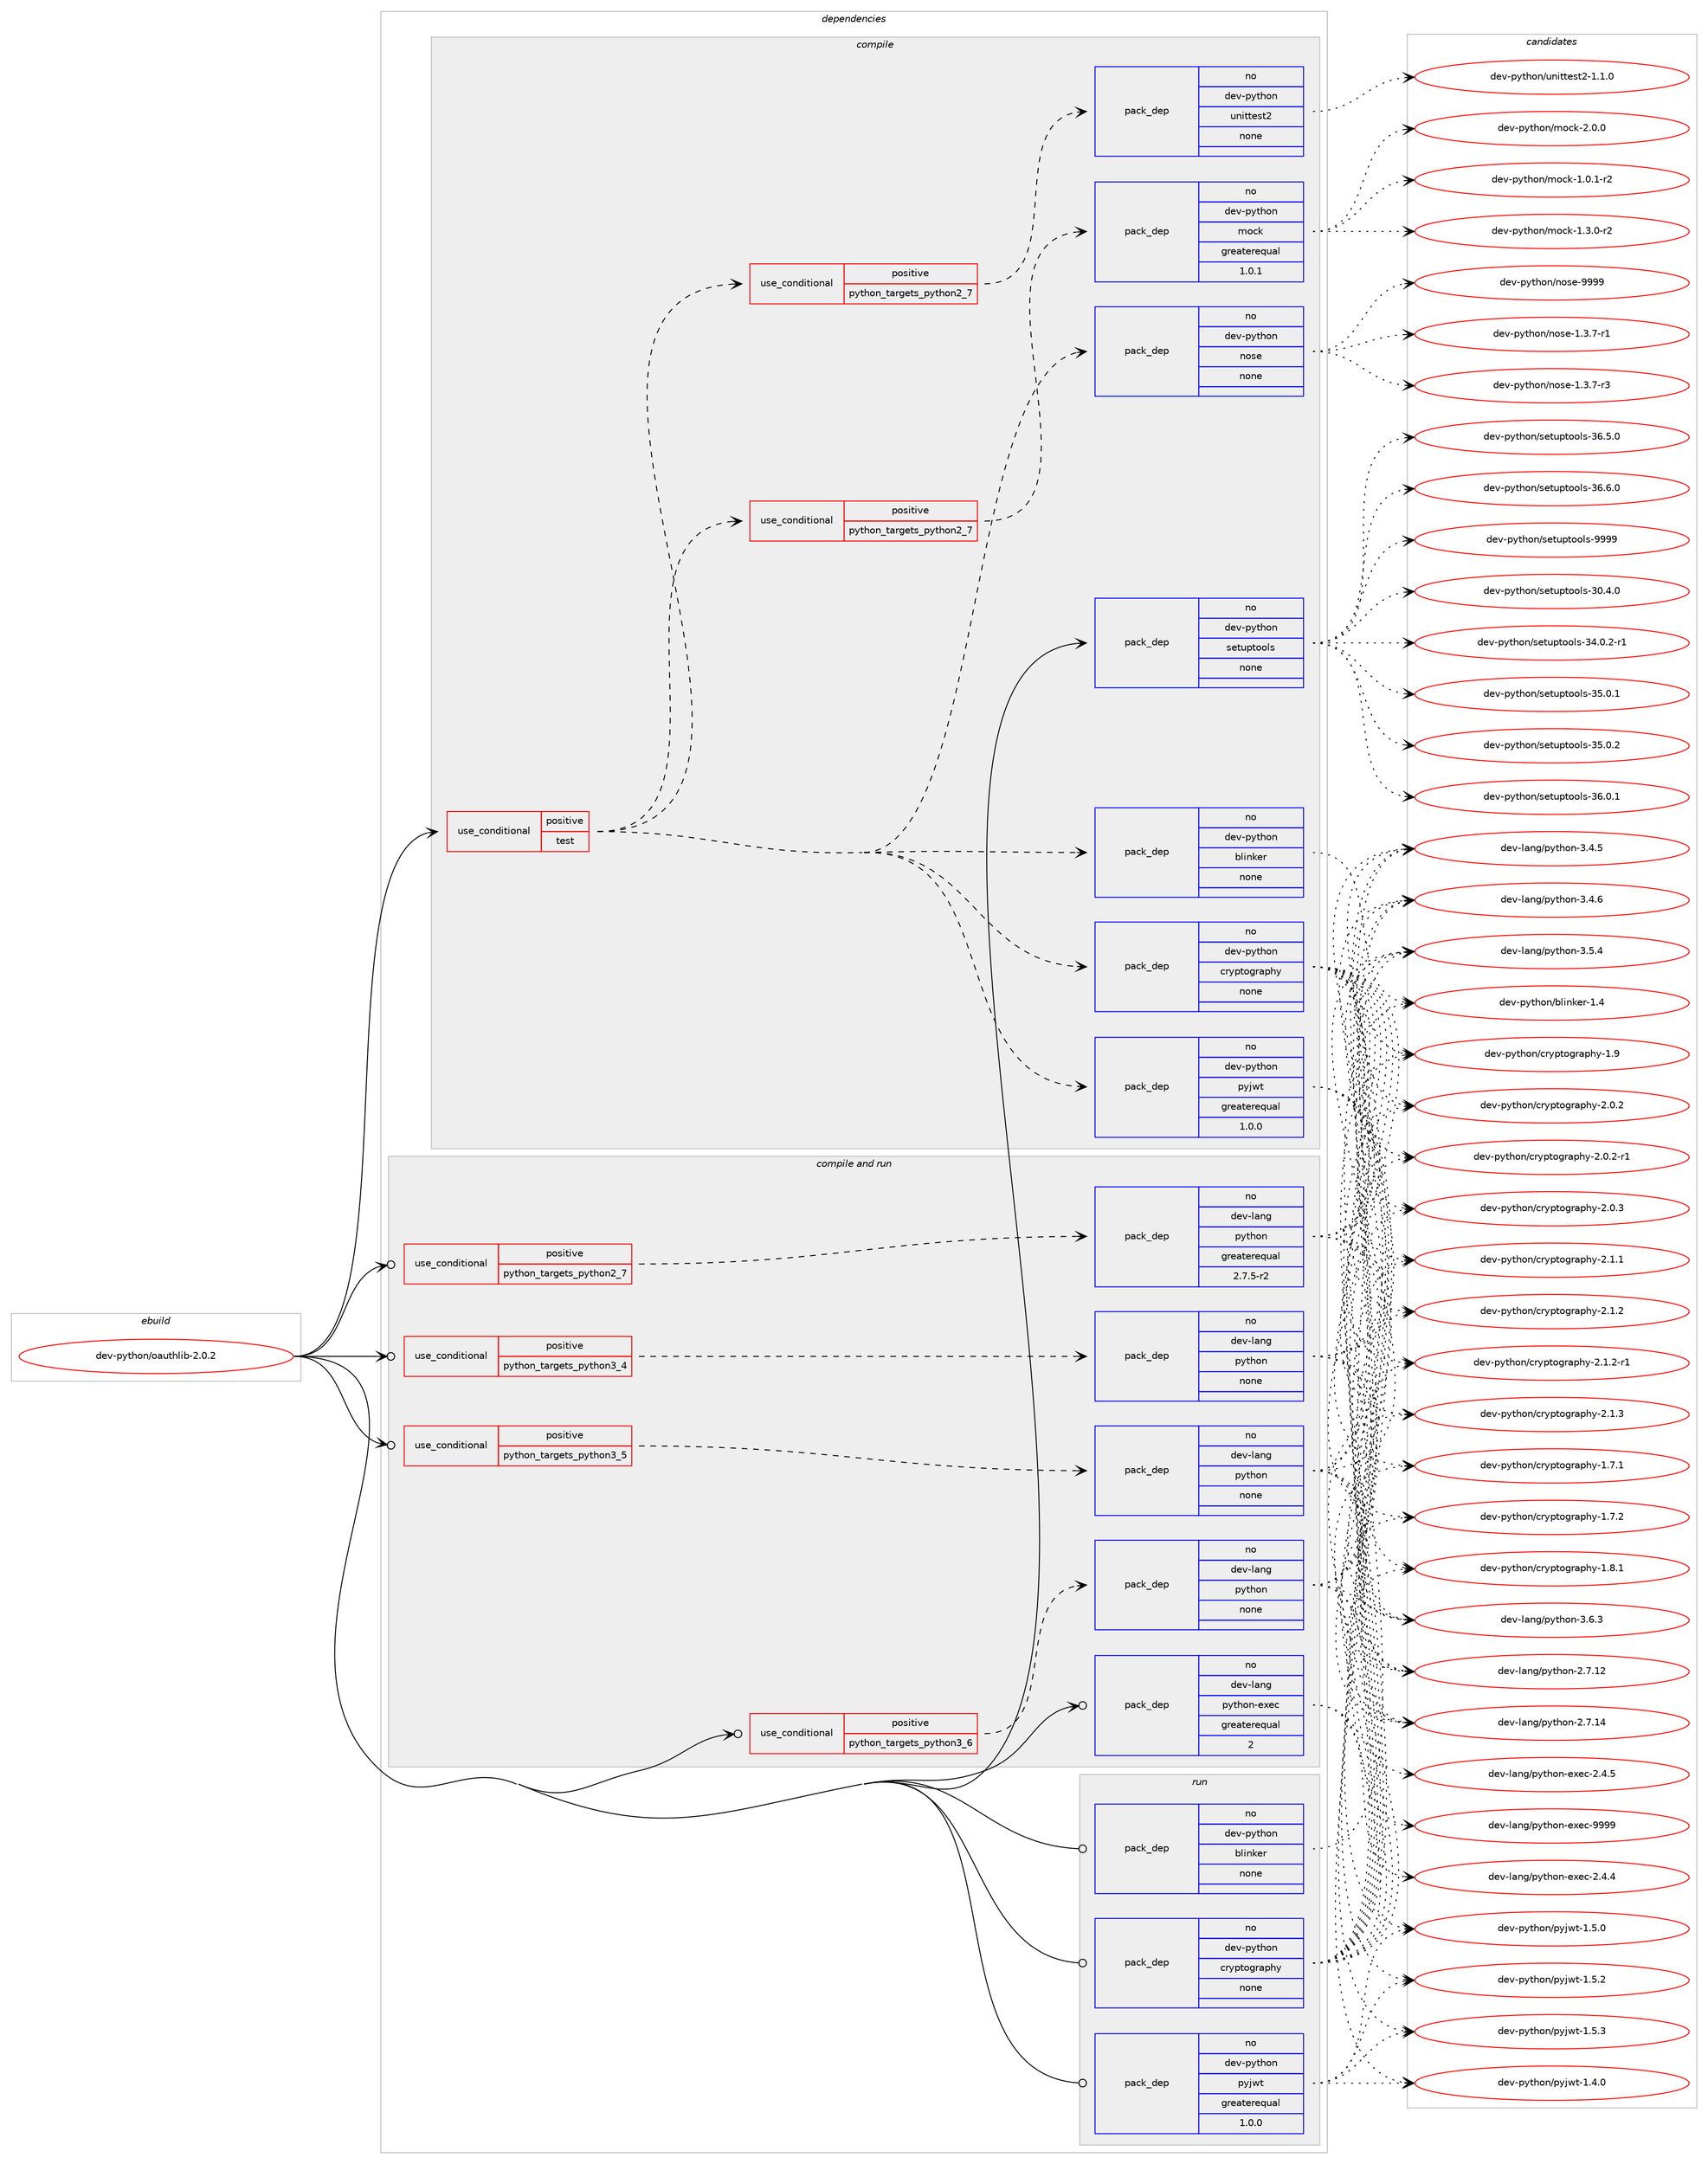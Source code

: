 digraph prolog {

# *************
# Graph options
# *************

newrank=true;
concentrate=true;
compound=true;
graph [rankdir=LR,fontname=Helvetica,fontsize=10,ranksep=1.5];#, ranksep=2.5, nodesep=0.2];
edge  [arrowhead=vee];
node  [fontname=Helvetica,fontsize=10];

# **********
# The ebuild
# **********

subgraph cluster_leftcol {
color=gray;
rank=same;
label=<<i>ebuild</i>>;
id [label="dev-python/oauthlib-2.0.2", color=red, width=4, href="../dev-python/oauthlib-2.0.2.svg"];
}

# ****************
# The dependencies
# ****************

subgraph cluster_midcol {
color=gray;
label=<<i>dependencies</i>>;
subgraph cluster_compile {
fillcolor="#eeeeee";
style=filled;
label=<<i>compile</i>>;
subgraph cond36403 {
dependency169051 [label=<<TABLE BORDER="0" CELLBORDER="1" CELLSPACING="0" CELLPADDING="4"><TR><TD ROWSPAN="3" CELLPADDING="10">use_conditional</TD></TR><TR><TD>positive</TD></TR><TR><TD>test</TD></TR></TABLE>>, shape=none, color=red];
subgraph pack128788 {
dependency169052 [label=<<TABLE BORDER="0" CELLBORDER="1" CELLSPACING="0" CELLPADDING="4" WIDTH="220"><TR><TD ROWSPAN="6" CELLPADDING="30">pack_dep</TD></TR><TR><TD WIDTH="110">no</TD></TR><TR><TD>dev-python</TD></TR><TR><TD>pyjwt</TD></TR><TR><TD>greaterequal</TD></TR><TR><TD>1.0.0</TD></TR></TABLE>>, shape=none, color=blue];
}
dependency169051:e -> dependency169052:w [weight=20,style="dashed",arrowhead="vee"];
subgraph pack128789 {
dependency169053 [label=<<TABLE BORDER="0" CELLBORDER="1" CELLSPACING="0" CELLPADDING="4" WIDTH="220"><TR><TD ROWSPAN="6" CELLPADDING="30">pack_dep</TD></TR><TR><TD WIDTH="110">no</TD></TR><TR><TD>dev-python</TD></TR><TR><TD>blinker</TD></TR><TR><TD>none</TD></TR><TR><TD></TD></TR></TABLE>>, shape=none, color=blue];
}
dependency169051:e -> dependency169053:w [weight=20,style="dashed",arrowhead="vee"];
subgraph pack128790 {
dependency169054 [label=<<TABLE BORDER="0" CELLBORDER="1" CELLSPACING="0" CELLPADDING="4" WIDTH="220"><TR><TD ROWSPAN="6" CELLPADDING="30">pack_dep</TD></TR><TR><TD WIDTH="110">no</TD></TR><TR><TD>dev-python</TD></TR><TR><TD>cryptography</TD></TR><TR><TD>none</TD></TR><TR><TD></TD></TR></TABLE>>, shape=none, color=blue];
}
dependency169051:e -> dependency169054:w [weight=20,style="dashed",arrowhead="vee"];
subgraph pack128791 {
dependency169055 [label=<<TABLE BORDER="0" CELLBORDER="1" CELLSPACING="0" CELLPADDING="4" WIDTH="220"><TR><TD ROWSPAN="6" CELLPADDING="30">pack_dep</TD></TR><TR><TD WIDTH="110">no</TD></TR><TR><TD>dev-python</TD></TR><TR><TD>nose</TD></TR><TR><TD>none</TD></TR><TR><TD></TD></TR></TABLE>>, shape=none, color=blue];
}
dependency169051:e -> dependency169055:w [weight=20,style="dashed",arrowhead="vee"];
subgraph cond36404 {
dependency169056 [label=<<TABLE BORDER="0" CELLBORDER="1" CELLSPACING="0" CELLPADDING="4"><TR><TD ROWSPAN="3" CELLPADDING="10">use_conditional</TD></TR><TR><TD>positive</TD></TR><TR><TD>python_targets_python2_7</TD></TR></TABLE>>, shape=none, color=red];
subgraph pack128792 {
dependency169057 [label=<<TABLE BORDER="0" CELLBORDER="1" CELLSPACING="0" CELLPADDING="4" WIDTH="220"><TR><TD ROWSPAN="6" CELLPADDING="30">pack_dep</TD></TR><TR><TD WIDTH="110">no</TD></TR><TR><TD>dev-python</TD></TR><TR><TD>mock</TD></TR><TR><TD>greaterequal</TD></TR><TR><TD>1.0.1</TD></TR></TABLE>>, shape=none, color=blue];
}
dependency169056:e -> dependency169057:w [weight=20,style="dashed",arrowhead="vee"];
}
dependency169051:e -> dependency169056:w [weight=20,style="dashed",arrowhead="vee"];
subgraph cond36405 {
dependency169058 [label=<<TABLE BORDER="0" CELLBORDER="1" CELLSPACING="0" CELLPADDING="4"><TR><TD ROWSPAN="3" CELLPADDING="10">use_conditional</TD></TR><TR><TD>positive</TD></TR><TR><TD>python_targets_python2_7</TD></TR></TABLE>>, shape=none, color=red];
subgraph pack128793 {
dependency169059 [label=<<TABLE BORDER="0" CELLBORDER="1" CELLSPACING="0" CELLPADDING="4" WIDTH="220"><TR><TD ROWSPAN="6" CELLPADDING="30">pack_dep</TD></TR><TR><TD WIDTH="110">no</TD></TR><TR><TD>dev-python</TD></TR><TR><TD>unittest2</TD></TR><TR><TD>none</TD></TR><TR><TD></TD></TR></TABLE>>, shape=none, color=blue];
}
dependency169058:e -> dependency169059:w [weight=20,style="dashed",arrowhead="vee"];
}
dependency169051:e -> dependency169058:w [weight=20,style="dashed",arrowhead="vee"];
}
id:e -> dependency169051:w [weight=20,style="solid",arrowhead="vee"];
subgraph pack128794 {
dependency169060 [label=<<TABLE BORDER="0" CELLBORDER="1" CELLSPACING="0" CELLPADDING="4" WIDTH="220"><TR><TD ROWSPAN="6" CELLPADDING="30">pack_dep</TD></TR><TR><TD WIDTH="110">no</TD></TR><TR><TD>dev-python</TD></TR><TR><TD>setuptools</TD></TR><TR><TD>none</TD></TR><TR><TD></TD></TR></TABLE>>, shape=none, color=blue];
}
id:e -> dependency169060:w [weight=20,style="solid",arrowhead="vee"];
}
subgraph cluster_compileandrun {
fillcolor="#eeeeee";
style=filled;
label=<<i>compile and run</i>>;
subgraph cond36406 {
dependency169061 [label=<<TABLE BORDER="0" CELLBORDER="1" CELLSPACING="0" CELLPADDING="4"><TR><TD ROWSPAN="3" CELLPADDING="10">use_conditional</TD></TR><TR><TD>positive</TD></TR><TR><TD>python_targets_python2_7</TD></TR></TABLE>>, shape=none, color=red];
subgraph pack128795 {
dependency169062 [label=<<TABLE BORDER="0" CELLBORDER="1" CELLSPACING="0" CELLPADDING="4" WIDTH="220"><TR><TD ROWSPAN="6" CELLPADDING="30">pack_dep</TD></TR><TR><TD WIDTH="110">no</TD></TR><TR><TD>dev-lang</TD></TR><TR><TD>python</TD></TR><TR><TD>greaterequal</TD></TR><TR><TD>2.7.5-r2</TD></TR></TABLE>>, shape=none, color=blue];
}
dependency169061:e -> dependency169062:w [weight=20,style="dashed",arrowhead="vee"];
}
id:e -> dependency169061:w [weight=20,style="solid",arrowhead="odotvee"];
subgraph cond36407 {
dependency169063 [label=<<TABLE BORDER="0" CELLBORDER="1" CELLSPACING="0" CELLPADDING="4"><TR><TD ROWSPAN="3" CELLPADDING="10">use_conditional</TD></TR><TR><TD>positive</TD></TR><TR><TD>python_targets_python3_4</TD></TR></TABLE>>, shape=none, color=red];
subgraph pack128796 {
dependency169064 [label=<<TABLE BORDER="0" CELLBORDER="1" CELLSPACING="0" CELLPADDING="4" WIDTH="220"><TR><TD ROWSPAN="6" CELLPADDING="30">pack_dep</TD></TR><TR><TD WIDTH="110">no</TD></TR><TR><TD>dev-lang</TD></TR><TR><TD>python</TD></TR><TR><TD>none</TD></TR><TR><TD></TD></TR></TABLE>>, shape=none, color=blue];
}
dependency169063:e -> dependency169064:w [weight=20,style="dashed",arrowhead="vee"];
}
id:e -> dependency169063:w [weight=20,style="solid",arrowhead="odotvee"];
subgraph cond36408 {
dependency169065 [label=<<TABLE BORDER="0" CELLBORDER="1" CELLSPACING="0" CELLPADDING="4"><TR><TD ROWSPAN="3" CELLPADDING="10">use_conditional</TD></TR><TR><TD>positive</TD></TR><TR><TD>python_targets_python3_5</TD></TR></TABLE>>, shape=none, color=red];
subgraph pack128797 {
dependency169066 [label=<<TABLE BORDER="0" CELLBORDER="1" CELLSPACING="0" CELLPADDING="4" WIDTH="220"><TR><TD ROWSPAN="6" CELLPADDING="30">pack_dep</TD></TR><TR><TD WIDTH="110">no</TD></TR><TR><TD>dev-lang</TD></TR><TR><TD>python</TD></TR><TR><TD>none</TD></TR><TR><TD></TD></TR></TABLE>>, shape=none, color=blue];
}
dependency169065:e -> dependency169066:w [weight=20,style="dashed",arrowhead="vee"];
}
id:e -> dependency169065:w [weight=20,style="solid",arrowhead="odotvee"];
subgraph cond36409 {
dependency169067 [label=<<TABLE BORDER="0" CELLBORDER="1" CELLSPACING="0" CELLPADDING="4"><TR><TD ROWSPAN="3" CELLPADDING="10">use_conditional</TD></TR><TR><TD>positive</TD></TR><TR><TD>python_targets_python3_6</TD></TR></TABLE>>, shape=none, color=red];
subgraph pack128798 {
dependency169068 [label=<<TABLE BORDER="0" CELLBORDER="1" CELLSPACING="0" CELLPADDING="4" WIDTH="220"><TR><TD ROWSPAN="6" CELLPADDING="30">pack_dep</TD></TR><TR><TD WIDTH="110">no</TD></TR><TR><TD>dev-lang</TD></TR><TR><TD>python</TD></TR><TR><TD>none</TD></TR><TR><TD></TD></TR></TABLE>>, shape=none, color=blue];
}
dependency169067:e -> dependency169068:w [weight=20,style="dashed",arrowhead="vee"];
}
id:e -> dependency169067:w [weight=20,style="solid",arrowhead="odotvee"];
subgraph pack128799 {
dependency169069 [label=<<TABLE BORDER="0" CELLBORDER="1" CELLSPACING="0" CELLPADDING="4" WIDTH="220"><TR><TD ROWSPAN="6" CELLPADDING="30">pack_dep</TD></TR><TR><TD WIDTH="110">no</TD></TR><TR><TD>dev-lang</TD></TR><TR><TD>python-exec</TD></TR><TR><TD>greaterequal</TD></TR><TR><TD>2</TD></TR></TABLE>>, shape=none, color=blue];
}
id:e -> dependency169069:w [weight=20,style="solid",arrowhead="odotvee"];
}
subgraph cluster_run {
fillcolor="#eeeeee";
style=filled;
label=<<i>run</i>>;
subgraph pack128800 {
dependency169070 [label=<<TABLE BORDER="0" CELLBORDER="1" CELLSPACING="0" CELLPADDING="4" WIDTH="220"><TR><TD ROWSPAN="6" CELLPADDING="30">pack_dep</TD></TR><TR><TD WIDTH="110">no</TD></TR><TR><TD>dev-python</TD></TR><TR><TD>blinker</TD></TR><TR><TD>none</TD></TR><TR><TD></TD></TR></TABLE>>, shape=none, color=blue];
}
id:e -> dependency169070:w [weight=20,style="solid",arrowhead="odot"];
subgraph pack128801 {
dependency169071 [label=<<TABLE BORDER="0" CELLBORDER="1" CELLSPACING="0" CELLPADDING="4" WIDTH="220"><TR><TD ROWSPAN="6" CELLPADDING="30">pack_dep</TD></TR><TR><TD WIDTH="110">no</TD></TR><TR><TD>dev-python</TD></TR><TR><TD>cryptography</TD></TR><TR><TD>none</TD></TR><TR><TD></TD></TR></TABLE>>, shape=none, color=blue];
}
id:e -> dependency169071:w [weight=20,style="solid",arrowhead="odot"];
subgraph pack128802 {
dependency169072 [label=<<TABLE BORDER="0" CELLBORDER="1" CELLSPACING="0" CELLPADDING="4" WIDTH="220"><TR><TD ROWSPAN="6" CELLPADDING="30">pack_dep</TD></TR><TR><TD WIDTH="110">no</TD></TR><TR><TD>dev-python</TD></TR><TR><TD>pyjwt</TD></TR><TR><TD>greaterequal</TD></TR><TR><TD>1.0.0</TD></TR></TABLE>>, shape=none, color=blue];
}
id:e -> dependency169072:w [weight=20,style="solid",arrowhead="odot"];
}
}

# **************
# The candidates
# **************

subgraph cluster_choices {
rank=same;
color=gray;
label=<<i>candidates</i>>;

subgraph choice128788 {
color=black;
nodesep=1;
choice1001011184511212111610411111047112121106119116454946524648 [label="dev-python/pyjwt-1.4.0", color=red, width=4,href="../dev-python/pyjwt-1.4.0.svg"];
choice1001011184511212111610411111047112121106119116454946534648 [label="dev-python/pyjwt-1.5.0", color=red, width=4,href="../dev-python/pyjwt-1.5.0.svg"];
choice1001011184511212111610411111047112121106119116454946534650 [label="dev-python/pyjwt-1.5.2", color=red, width=4,href="../dev-python/pyjwt-1.5.2.svg"];
choice1001011184511212111610411111047112121106119116454946534651 [label="dev-python/pyjwt-1.5.3", color=red, width=4,href="../dev-python/pyjwt-1.5.3.svg"];
dependency169052:e -> choice1001011184511212111610411111047112121106119116454946524648:w [style=dotted,weight="100"];
dependency169052:e -> choice1001011184511212111610411111047112121106119116454946534648:w [style=dotted,weight="100"];
dependency169052:e -> choice1001011184511212111610411111047112121106119116454946534650:w [style=dotted,weight="100"];
dependency169052:e -> choice1001011184511212111610411111047112121106119116454946534651:w [style=dotted,weight="100"];
}
subgraph choice128789 {
color=black;
nodesep=1;
choice10010111845112121116104111110479810810511010710111445494652 [label="dev-python/blinker-1.4", color=red, width=4,href="../dev-python/blinker-1.4.svg"];
dependency169053:e -> choice10010111845112121116104111110479810810511010710111445494652:w [style=dotted,weight="100"];
}
subgraph choice128790 {
color=black;
nodesep=1;
choice10010111845112121116104111110479911412111211611110311497112104121454946554649 [label="dev-python/cryptography-1.7.1", color=red, width=4,href="../dev-python/cryptography-1.7.1.svg"];
choice10010111845112121116104111110479911412111211611110311497112104121454946554650 [label="dev-python/cryptography-1.7.2", color=red, width=4,href="../dev-python/cryptography-1.7.2.svg"];
choice10010111845112121116104111110479911412111211611110311497112104121454946564649 [label="dev-python/cryptography-1.8.1", color=red, width=4,href="../dev-python/cryptography-1.8.1.svg"];
choice1001011184511212111610411111047991141211121161111031149711210412145494657 [label="dev-python/cryptography-1.9", color=red, width=4,href="../dev-python/cryptography-1.9.svg"];
choice10010111845112121116104111110479911412111211611110311497112104121455046484650 [label="dev-python/cryptography-2.0.2", color=red, width=4,href="../dev-python/cryptography-2.0.2.svg"];
choice100101118451121211161041111104799114121112116111103114971121041214550464846504511449 [label="dev-python/cryptography-2.0.2-r1", color=red, width=4,href="../dev-python/cryptography-2.0.2-r1.svg"];
choice10010111845112121116104111110479911412111211611110311497112104121455046484651 [label="dev-python/cryptography-2.0.3", color=red, width=4,href="../dev-python/cryptography-2.0.3.svg"];
choice10010111845112121116104111110479911412111211611110311497112104121455046494649 [label="dev-python/cryptography-2.1.1", color=red, width=4,href="../dev-python/cryptography-2.1.1.svg"];
choice10010111845112121116104111110479911412111211611110311497112104121455046494650 [label="dev-python/cryptography-2.1.2", color=red, width=4,href="../dev-python/cryptography-2.1.2.svg"];
choice100101118451121211161041111104799114121112116111103114971121041214550464946504511449 [label="dev-python/cryptography-2.1.2-r1", color=red, width=4,href="../dev-python/cryptography-2.1.2-r1.svg"];
choice10010111845112121116104111110479911412111211611110311497112104121455046494651 [label="dev-python/cryptography-2.1.3", color=red, width=4,href="../dev-python/cryptography-2.1.3.svg"];
dependency169054:e -> choice10010111845112121116104111110479911412111211611110311497112104121454946554649:w [style=dotted,weight="100"];
dependency169054:e -> choice10010111845112121116104111110479911412111211611110311497112104121454946554650:w [style=dotted,weight="100"];
dependency169054:e -> choice10010111845112121116104111110479911412111211611110311497112104121454946564649:w [style=dotted,weight="100"];
dependency169054:e -> choice1001011184511212111610411111047991141211121161111031149711210412145494657:w [style=dotted,weight="100"];
dependency169054:e -> choice10010111845112121116104111110479911412111211611110311497112104121455046484650:w [style=dotted,weight="100"];
dependency169054:e -> choice100101118451121211161041111104799114121112116111103114971121041214550464846504511449:w [style=dotted,weight="100"];
dependency169054:e -> choice10010111845112121116104111110479911412111211611110311497112104121455046484651:w [style=dotted,weight="100"];
dependency169054:e -> choice10010111845112121116104111110479911412111211611110311497112104121455046494649:w [style=dotted,weight="100"];
dependency169054:e -> choice10010111845112121116104111110479911412111211611110311497112104121455046494650:w [style=dotted,weight="100"];
dependency169054:e -> choice100101118451121211161041111104799114121112116111103114971121041214550464946504511449:w [style=dotted,weight="100"];
dependency169054:e -> choice10010111845112121116104111110479911412111211611110311497112104121455046494651:w [style=dotted,weight="100"];
}
subgraph choice128791 {
color=black;
nodesep=1;
choice10010111845112121116104111110471101111151014549465146554511449 [label="dev-python/nose-1.3.7-r1", color=red, width=4,href="../dev-python/nose-1.3.7-r1.svg"];
choice10010111845112121116104111110471101111151014549465146554511451 [label="dev-python/nose-1.3.7-r3", color=red, width=4,href="../dev-python/nose-1.3.7-r3.svg"];
choice10010111845112121116104111110471101111151014557575757 [label="dev-python/nose-9999", color=red, width=4,href="../dev-python/nose-9999.svg"];
dependency169055:e -> choice10010111845112121116104111110471101111151014549465146554511449:w [style=dotted,weight="100"];
dependency169055:e -> choice10010111845112121116104111110471101111151014549465146554511451:w [style=dotted,weight="100"];
dependency169055:e -> choice10010111845112121116104111110471101111151014557575757:w [style=dotted,weight="100"];
}
subgraph choice128792 {
color=black;
nodesep=1;
choice1001011184511212111610411111047109111991074549464846494511450 [label="dev-python/mock-1.0.1-r2", color=red, width=4,href="../dev-python/mock-1.0.1-r2.svg"];
choice1001011184511212111610411111047109111991074549465146484511450 [label="dev-python/mock-1.3.0-r2", color=red, width=4,href="../dev-python/mock-1.3.0-r2.svg"];
choice100101118451121211161041111104710911199107455046484648 [label="dev-python/mock-2.0.0", color=red, width=4,href="../dev-python/mock-2.0.0.svg"];
dependency169057:e -> choice1001011184511212111610411111047109111991074549464846494511450:w [style=dotted,weight="100"];
dependency169057:e -> choice1001011184511212111610411111047109111991074549465146484511450:w [style=dotted,weight="100"];
dependency169057:e -> choice100101118451121211161041111104710911199107455046484648:w [style=dotted,weight="100"];
}
subgraph choice128793 {
color=black;
nodesep=1;
choice100101118451121211161041111104711711010511611610111511650454946494648 [label="dev-python/unittest2-1.1.0", color=red, width=4,href="../dev-python/unittest2-1.1.0.svg"];
dependency169059:e -> choice100101118451121211161041111104711711010511611610111511650454946494648:w [style=dotted,weight="100"];
}
subgraph choice128794 {
color=black;
nodesep=1;
choice100101118451121211161041111104711510111611711211611111110811545514846524648 [label="dev-python/setuptools-30.4.0", color=red, width=4,href="../dev-python/setuptools-30.4.0.svg"];
choice1001011184511212111610411111047115101116117112116111111108115455152464846504511449 [label="dev-python/setuptools-34.0.2-r1", color=red, width=4,href="../dev-python/setuptools-34.0.2-r1.svg"];
choice100101118451121211161041111104711510111611711211611111110811545515346484649 [label="dev-python/setuptools-35.0.1", color=red, width=4,href="../dev-python/setuptools-35.0.1.svg"];
choice100101118451121211161041111104711510111611711211611111110811545515346484650 [label="dev-python/setuptools-35.0.2", color=red, width=4,href="../dev-python/setuptools-35.0.2.svg"];
choice100101118451121211161041111104711510111611711211611111110811545515446484649 [label="dev-python/setuptools-36.0.1", color=red, width=4,href="../dev-python/setuptools-36.0.1.svg"];
choice100101118451121211161041111104711510111611711211611111110811545515446534648 [label="dev-python/setuptools-36.5.0", color=red, width=4,href="../dev-python/setuptools-36.5.0.svg"];
choice100101118451121211161041111104711510111611711211611111110811545515446544648 [label="dev-python/setuptools-36.6.0", color=red, width=4,href="../dev-python/setuptools-36.6.0.svg"];
choice10010111845112121116104111110471151011161171121161111111081154557575757 [label="dev-python/setuptools-9999", color=red, width=4,href="../dev-python/setuptools-9999.svg"];
dependency169060:e -> choice100101118451121211161041111104711510111611711211611111110811545514846524648:w [style=dotted,weight="100"];
dependency169060:e -> choice1001011184511212111610411111047115101116117112116111111108115455152464846504511449:w [style=dotted,weight="100"];
dependency169060:e -> choice100101118451121211161041111104711510111611711211611111110811545515346484649:w [style=dotted,weight="100"];
dependency169060:e -> choice100101118451121211161041111104711510111611711211611111110811545515346484650:w [style=dotted,weight="100"];
dependency169060:e -> choice100101118451121211161041111104711510111611711211611111110811545515446484649:w [style=dotted,weight="100"];
dependency169060:e -> choice100101118451121211161041111104711510111611711211611111110811545515446534648:w [style=dotted,weight="100"];
dependency169060:e -> choice100101118451121211161041111104711510111611711211611111110811545515446544648:w [style=dotted,weight="100"];
dependency169060:e -> choice10010111845112121116104111110471151011161171121161111111081154557575757:w [style=dotted,weight="100"];
}
subgraph choice128795 {
color=black;
nodesep=1;
choice10010111845108971101034711212111610411111045504655464950 [label="dev-lang/python-2.7.12", color=red, width=4,href="../dev-lang/python-2.7.12.svg"];
choice10010111845108971101034711212111610411111045504655464952 [label="dev-lang/python-2.7.14", color=red, width=4,href="../dev-lang/python-2.7.14.svg"];
choice100101118451089711010347112121116104111110455146524653 [label="dev-lang/python-3.4.5", color=red, width=4,href="../dev-lang/python-3.4.5.svg"];
choice100101118451089711010347112121116104111110455146524654 [label="dev-lang/python-3.4.6", color=red, width=4,href="../dev-lang/python-3.4.6.svg"];
choice100101118451089711010347112121116104111110455146534652 [label="dev-lang/python-3.5.4", color=red, width=4,href="../dev-lang/python-3.5.4.svg"];
choice100101118451089711010347112121116104111110455146544651 [label="dev-lang/python-3.6.3", color=red, width=4,href="../dev-lang/python-3.6.3.svg"];
dependency169062:e -> choice10010111845108971101034711212111610411111045504655464950:w [style=dotted,weight="100"];
dependency169062:e -> choice10010111845108971101034711212111610411111045504655464952:w [style=dotted,weight="100"];
dependency169062:e -> choice100101118451089711010347112121116104111110455146524653:w [style=dotted,weight="100"];
dependency169062:e -> choice100101118451089711010347112121116104111110455146524654:w [style=dotted,weight="100"];
dependency169062:e -> choice100101118451089711010347112121116104111110455146534652:w [style=dotted,weight="100"];
dependency169062:e -> choice100101118451089711010347112121116104111110455146544651:w [style=dotted,weight="100"];
}
subgraph choice128796 {
color=black;
nodesep=1;
choice10010111845108971101034711212111610411111045504655464950 [label="dev-lang/python-2.7.12", color=red, width=4,href="../dev-lang/python-2.7.12.svg"];
choice10010111845108971101034711212111610411111045504655464952 [label="dev-lang/python-2.7.14", color=red, width=4,href="../dev-lang/python-2.7.14.svg"];
choice100101118451089711010347112121116104111110455146524653 [label="dev-lang/python-3.4.5", color=red, width=4,href="../dev-lang/python-3.4.5.svg"];
choice100101118451089711010347112121116104111110455146524654 [label="dev-lang/python-3.4.6", color=red, width=4,href="../dev-lang/python-3.4.6.svg"];
choice100101118451089711010347112121116104111110455146534652 [label="dev-lang/python-3.5.4", color=red, width=4,href="../dev-lang/python-3.5.4.svg"];
choice100101118451089711010347112121116104111110455146544651 [label="dev-lang/python-3.6.3", color=red, width=4,href="../dev-lang/python-3.6.3.svg"];
dependency169064:e -> choice10010111845108971101034711212111610411111045504655464950:w [style=dotted,weight="100"];
dependency169064:e -> choice10010111845108971101034711212111610411111045504655464952:w [style=dotted,weight="100"];
dependency169064:e -> choice100101118451089711010347112121116104111110455146524653:w [style=dotted,weight="100"];
dependency169064:e -> choice100101118451089711010347112121116104111110455146524654:w [style=dotted,weight="100"];
dependency169064:e -> choice100101118451089711010347112121116104111110455146534652:w [style=dotted,weight="100"];
dependency169064:e -> choice100101118451089711010347112121116104111110455146544651:w [style=dotted,weight="100"];
}
subgraph choice128797 {
color=black;
nodesep=1;
choice10010111845108971101034711212111610411111045504655464950 [label="dev-lang/python-2.7.12", color=red, width=4,href="../dev-lang/python-2.7.12.svg"];
choice10010111845108971101034711212111610411111045504655464952 [label="dev-lang/python-2.7.14", color=red, width=4,href="../dev-lang/python-2.7.14.svg"];
choice100101118451089711010347112121116104111110455146524653 [label="dev-lang/python-3.4.5", color=red, width=4,href="../dev-lang/python-3.4.5.svg"];
choice100101118451089711010347112121116104111110455146524654 [label="dev-lang/python-3.4.6", color=red, width=4,href="../dev-lang/python-3.4.6.svg"];
choice100101118451089711010347112121116104111110455146534652 [label="dev-lang/python-3.5.4", color=red, width=4,href="../dev-lang/python-3.5.4.svg"];
choice100101118451089711010347112121116104111110455146544651 [label="dev-lang/python-3.6.3", color=red, width=4,href="../dev-lang/python-3.6.3.svg"];
dependency169066:e -> choice10010111845108971101034711212111610411111045504655464950:w [style=dotted,weight="100"];
dependency169066:e -> choice10010111845108971101034711212111610411111045504655464952:w [style=dotted,weight="100"];
dependency169066:e -> choice100101118451089711010347112121116104111110455146524653:w [style=dotted,weight="100"];
dependency169066:e -> choice100101118451089711010347112121116104111110455146524654:w [style=dotted,weight="100"];
dependency169066:e -> choice100101118451089711010347112121116104111110455146534652:w [style=dotted,weight="100"];
dependency169066:e -> choice100101118451089711010347112121116104111110455146544651:w [style=dotted,weight="100"];
}
subgraph choice128798 {
color=black;
nodesep=1;
choice10010111845108971101034711212111610411111045504655464950 [label="dev-lang/python-2.7.12", color=red, width=4,href="../dev-lang/python-2.7.12.svg"];
choice10010111845108971101034711212111610411111045504655464952 [label="dev-lang/python-2.7.14", color=red, width=4,href="../dev-lang/python-2.7.14.svg"];
choice100101118451089711010347112121116104111110455146524653 [label="dev-lang/python-3.4.5", color=red, width=4,href="../dev-lang/python-3.4.5.svg"];
choice100101118451089711010347112121116104111110455146524654 [label="dev-lang/python-3.4.6", color=red, width=4,href="../dev-lang/python-3.4.6.svg"];
choice100101118451089711010347112121116104111110455146534652 [label="dev-lang/python-3.5.4", color=red, width=4,href="../dev-lang/python-3.5.4.svg"];
choice100101118451089711010347112121116104111110455146544651 [label="dev-lang/python-3.6.3", color=red, width=4,href="../dev-lang/python-3.6.3.svg"];
dependency169068:e -> choice10010111845108971101034711212111610411111045504655464950:w [style=dotted,weight="100"];
dependency169068:e -> choice10010111845108971101034711212111610411111045504655464952:w [style=dotted,weight="100"];
dependency169068:e -> choice100101118451089711010347112121116104111110455146524653:w [style=dotted,weight="100"];
dependency169068:e -> choice100101118451089711010347112121116104111110455146524654:w [style=dotted,weight="100"];
dependency169068:e -> choice100101118451089711010347112121116104111110455146534652:w [style=dotted,weight="100"];
dependency169068:e -> choice100101118451089711010347112121116104111110455146544651:w [style=dotted,weight="100"];
}
subgraph choice128799 {
color=black;
nodesep=1;
choice1001011184510897110103471121211161041111104510112010199455046524652 [label="dev-lang/python-exec-2.4.4", color=red, width=4,href="../dev-lang/python-exec-2.4.4.svg"];
choice1001011184510897110103471121211161041111104510112010199455046524653 [label="dev-lang/python-exec-2.4.5", color=red, width=4,href="../dev-lang/python-exec-2.4.5.svg"];
choice10010111845108971101034711212111610411111045101120101994557575757 [label="dev-lang/python-exec-9999", color=red, width=4,href="../dev-lang/python-exec-9999.svg"];
dependency169069:e -> choice1001011184510897110103471121211161041111104510112010199455046524652:w [style=dotted,weight="100"];
dependency169069:e -> choice1001011184510897110103471121211161041111104510112010199455046524653:w [style=dotted,weight="100"];
dependency169069:e -> choice10010111845108971101034711212111610411111045101120101994557575757:w [style=dotted,weight="100"];
}
subgraph choice128800 {
color=black;
nodesep=1;
choice10010111845112121116104111110479810810511010710111445494652 [label="dev-python/blinker-1.4", color=red, width=4,href="../dev-python/blinker-1.4.svg"];
dependency169070:e -> choice10010111845112121116104111110479810810511010710111445494652:w [style=dotted,weight="100"];
}
subgraph choice128801 {
color=black;
nodesep=1;
choice10010111845112121116104111110479911412111211611110311497112104121454946554649 [label="dev-python/cryptography-1.7.1", color=red, width=4,href="../dev-python/cryptography-1.7.1.svg"];
choice10010111845112121116104111110479911412111211611110311497112104121454946554650 [label="dev-python/cryptography-1.7.2", color=red, width=4,href="../dev-python/cryptography-1.7.2.svg"];
choice10010111845112121116104111110479911412111211611110311497112104121454946564649 [label="dev-python/cryptography-1.8.1", color=red, width=4,href="../dev-python/cryptography-1.8.1.svg"];
choice1001011184511212111610411111047991141211121161111031149711210412145494657 [label="dev-python/cryptography-1.9", color=red, width=4,href="../dev-python/cryptography-1.9.svg"];
choice10010111845112121116104111110479911412111211611110311497112104121455046484650 [label="dev-python/cryptography-2.0.2", color=red, width=4,href="../dev-python/cryptography-2.0.2.svg"];
choice100101118451121211161041111104799114121112116111103114971121041214550464846504511449 [label="dev-python/cryptography-2.0.2-r1", color=red, width=4,href="../dev-python/cryptography-2.0.2-r1.svg"];
choice10010111845112121116104111110479911412111211611110311497112104121455046484651 [label="dev-python/cryptography-2.0.3", color=red, width=4,href="../dev-python/cryptography-2.0.3.svg"];
choice10010111845112121116104111110479911412111211611110311497112104121455046494649 [label="dev-python/cryptography-2.1.1", color=red, width=4,href="../dev-python/cryptography-2.1.1.svg"];
choice10010111845112121116104111110479911412111211611110311497112104121455046494650 [label="dev-python/cryptography-2.1.2", color=red, width=4,href="../dev-python/cryptography-2.1.2.svg"];
choice100101118451121211161041111104799114121112116111103114971121041214550464946504511449 [label="dev-python/cryptography-2.1.2-r1", color=red, width=4,href="../dev-python/cryptography-2.1.2-r1.svg"];
choice10010111845112121116104111110479911412111211611110311497112104121455046494651 [label="dev-python/cryptography-2.1.3", color=red, width=4,href="../dev-python/cryptography-2.1.3.svg"];
dependency169071:e -> choice10010111845112121116104111110479911412111211611110311497112104121454946554649:w [style=dotted,weight="100"];
dependency169071:e -> choice10010111845112121116104111110479911412111211611110311497112104121454946554650:w [style=dotted,weight="100"];
dependency169071:e -> choice10010111845112121116104111110479911412111211611110311497112104121454946564649:w [style=dotted,weight="100"];
dependency169071:e -> choice1001011184511212111610411111047991141211121161111031149711210412145494657:w [style=dotted,weight="100"];
dependency169071:e -> choice10010111845112121116104111110479911412111211611110311497112104121455046484650:w [style=dotted,weight="100"];
dependency169071:e -> choice100101118451121211161041111104799114121112116111103114971121041214550464846504511449:w [style=dotted,weight="100"];
dependency169071:e -> choice10010111845112121116104111110479911412111211611110311497112104121455046484651:w [style=dotted,weight="100"];
dependency169071:e -> choice10010111845112121116104111110479911412111211611110311497112104121455046494649:w [style=dotted,weight="100"];
dependency169071:e -> choice10010111845112121116104111110479911412111211611110311497112104121455046494650:w [style=dotted,weight="100"];
dependency169071:e -> choice100101118451121211161041111104799114121112116111103114971121041214550464946504511449:w [style=dotted,weight="100"];
dependency169071:e -> choice10010111845112121116104111110479911412111211611110311497112104121455046494651:w [style=dotted,weight="100"];
}
subgraph choice128802 {
color=black;
nodesep=1;
choice1001011184511212111610411111047112121106119116454946524648 [label="dev-python/pyjwt-1.4.0", color=red, width=4,href="../dev-python/pyjwt-1.4.0.svg"];
choice1001011184511212111610411111047112121106119116454946534648 [label="dev-python/pyjwt-1.5.0", color=red, width=4,href="../dev-python/pyjwt-1.5.0.svg"];
choice1001011184511212111610411111047112121106119116454946534650 [label="dev-python/pyjwt-1.5.2", color=red, width=4,href="../dev-python/pyjwt-1.5.2.svg"];
choice1001011184511212111610411111047112121106119116454946534651 [label="dev-python/pyjwt-1.5.3", color=red, width=4,href="../dev-python/pyjwt-1.5.3.svg"];
dependency169072:e -> choice1001011184511212111610411111047112121106119116454946524648:w [style=dotted,weight="100"];
dependency169072:e -> choice1001011184511212111610411111047112121106119116454946534648:w [style=dotted,weight="100"];
dependency169072:e -> choice1001011184511212111610411111047112121106119116454946534650:w [style=dotted,weight="100"];
dependency169072:e -> choice1001011184511212111610411111047112121106119116454946534651:w [style=dotted,weight="100"];
}
}

}
